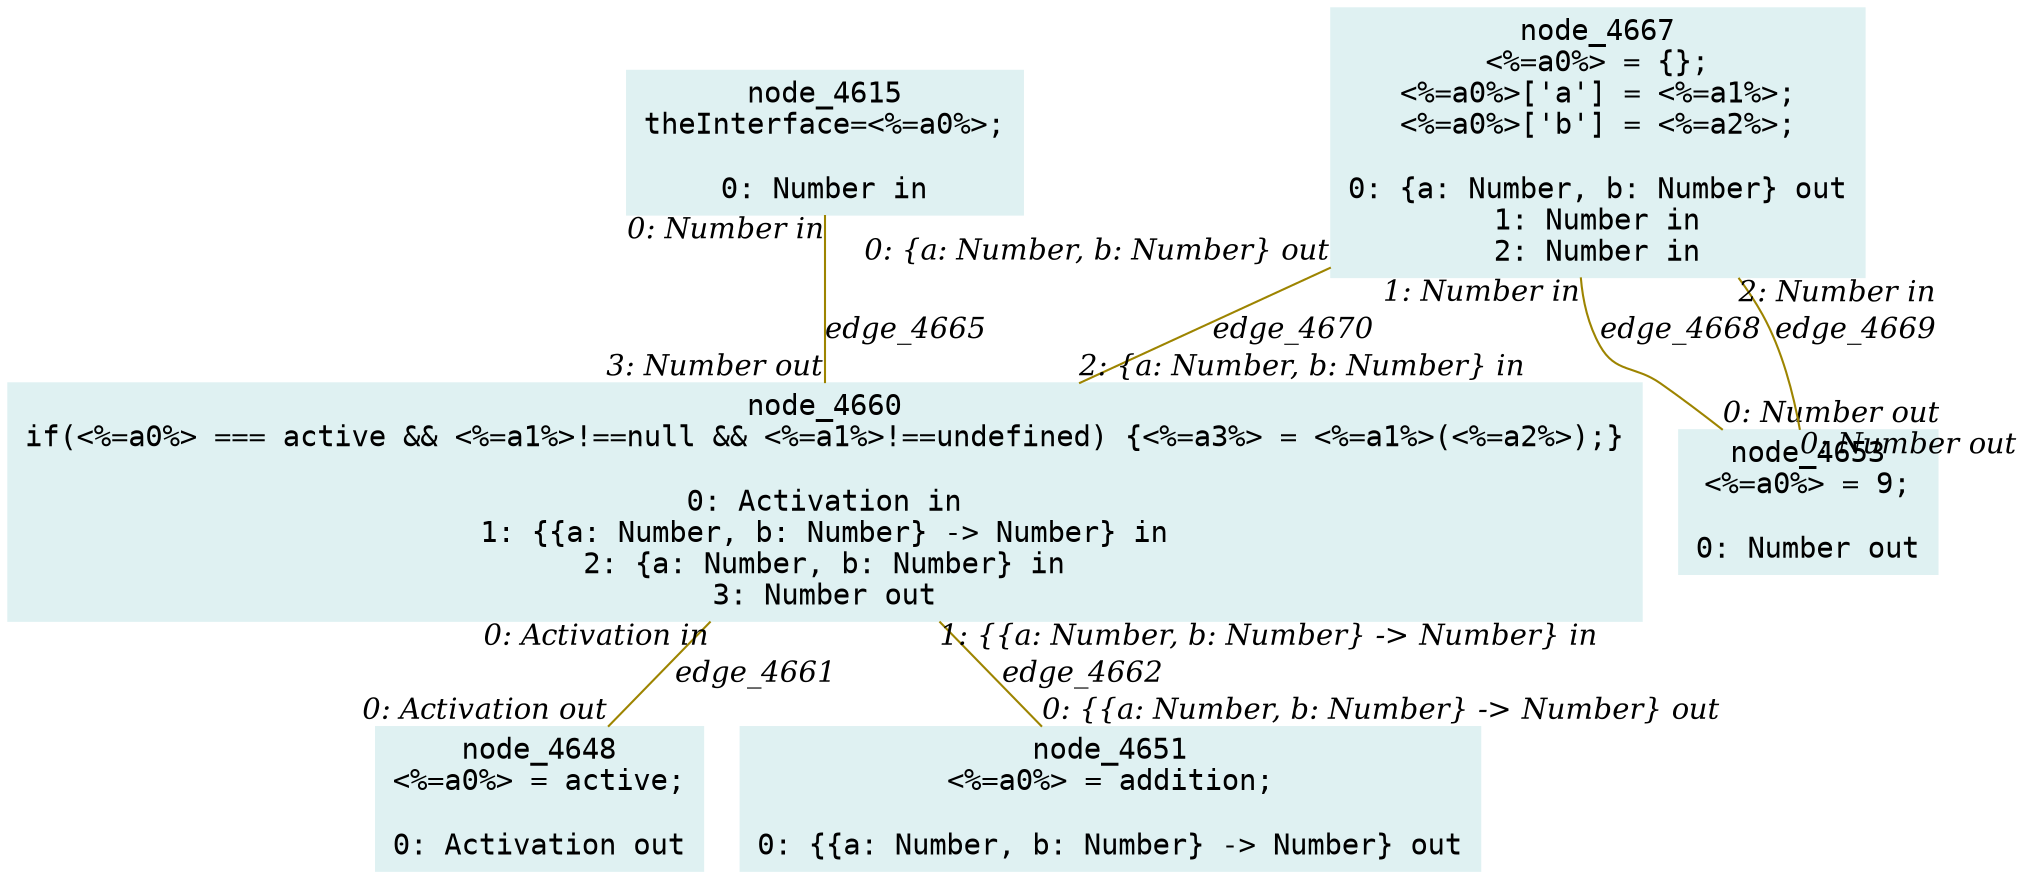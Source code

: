 digraph g{node_4615 [shape="box", style="filled", color="#dff1f2", fontname="Courier", label="node_4615
theInterface=<%=a0%>;

0: Number in" ]
node_4648 [shape="box", style="filled", color="#dff1f2", fontname="Courier", label="node_4648
<%=a0%> = active;

0: Activation out" ]
node_4651 [shape="box", style="filled", color="#dff1f2", fontname="Courier", label="node_4651
<%=a0%> = addition;

0: {{a: Number, b: Number} -> Number} out" ]
node_4653 [shape="box", style="filled", color="#dff1f2", fontname="Courier", label="node_4653
<%=a0%> = 9;

0: Number out" ]
node_4660 [shape="box", style="filled", color="#dff1f2", fontname="Courier", label="node_4660
if(<%=a0%> === active && <%=a1%>!==null && <%=a1%>!==undefined) {<%=a3%> = <%=a1%>(<%=a2%>);}

0: Activation in
1: {{a: Number, b: Number} -> Number} in
2: {a: Number, b: Number} in
3: Number out" ]
node_4667 [shape="box", style="filled", color="#dff1f2", fontname="Courier", label="node_4667
<%=a0%> = {};
<%=a0%>['a'] = <%=a1%>;
<%=a0%>['b'] = <%=a2%>;

0: {a: Number, b: Number} out
1: Number in
2: Number in" ]
node_4660 -> node_4648 [dir=none, arrowHead=none, fontname="Times-Italic", arrowsize=1, color="#9d8400", label="edge_4661",  headlabel="0: Activation out", taillabel="0: Activation in" ]
node_4660 -> node_4651 [dir=none, arrowHead=none, fontname="Times-Italic", arrowsize=1, color="#9d8400", label="edge_4662",  headlabel="0: {{a: Number, b: Number} -> Number} out", taillabel="1: {{a: Number, b: Number} -> Number} in" ]
node_4615 -> node_4660 [dir=none, arrowHead=none, fontname="Times-Italic", arrowsize=1, color="#9d8400", label="edge_4665",  headlabel="3: Number out", taillabel="0: Number in" ]
node_4667 -> node_4653 [dir=none, arrowHead=none, fontname="Times-Italic", arrowsize=1, color="#9d8400", label="edge_4668",  headlabel="0: Number out", taillabel="1: Number in" ]
node_4667 -> node_4653 [dir=none, arrowHead=none, fontname="Times-Italic", arrowsize=1, color="#9d8400", label="edge_4669",  headlabel="0: Number out", taillabel="2: Number in" ]
node_4667 -> node_4660 [dir=none, arrowHead=none, fontname="Times-Italic", arrowsize=1, color="#9d8400", label="edge_4670",  headlabel="2: {a: Number, b: Number} in", taillabel="0: {a: Number, b: Number} out" ]
}